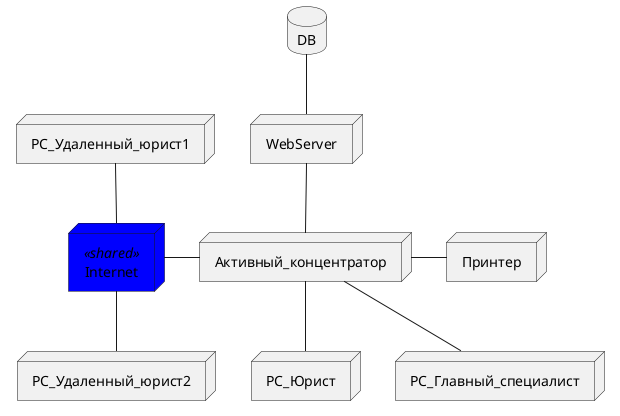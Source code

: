 @startuml

database DB
node WebServer
node Активный_концентратор
node PC_Юрист
node PC_Удаленный_юрист1
node PC_Удаленный_юрист2
node PC_Главный_специалист
node Принтер

node Internet <<shared>>

skinparam node {
	backgroundColor<<shared>> #0000FF
}

DB -- WebServer
WebServer -- Активный_концентратор
Активный_концентратор -- PC_Юрист
Активный_концентратор -- PC_Главный_специалист
Активный_концентратор - Принтер
Активный_концентратор -left- Internet
Internet -up- PC_Удаленный_юрист1
Internet -- PC_Удаленный_юрист2



@enduml